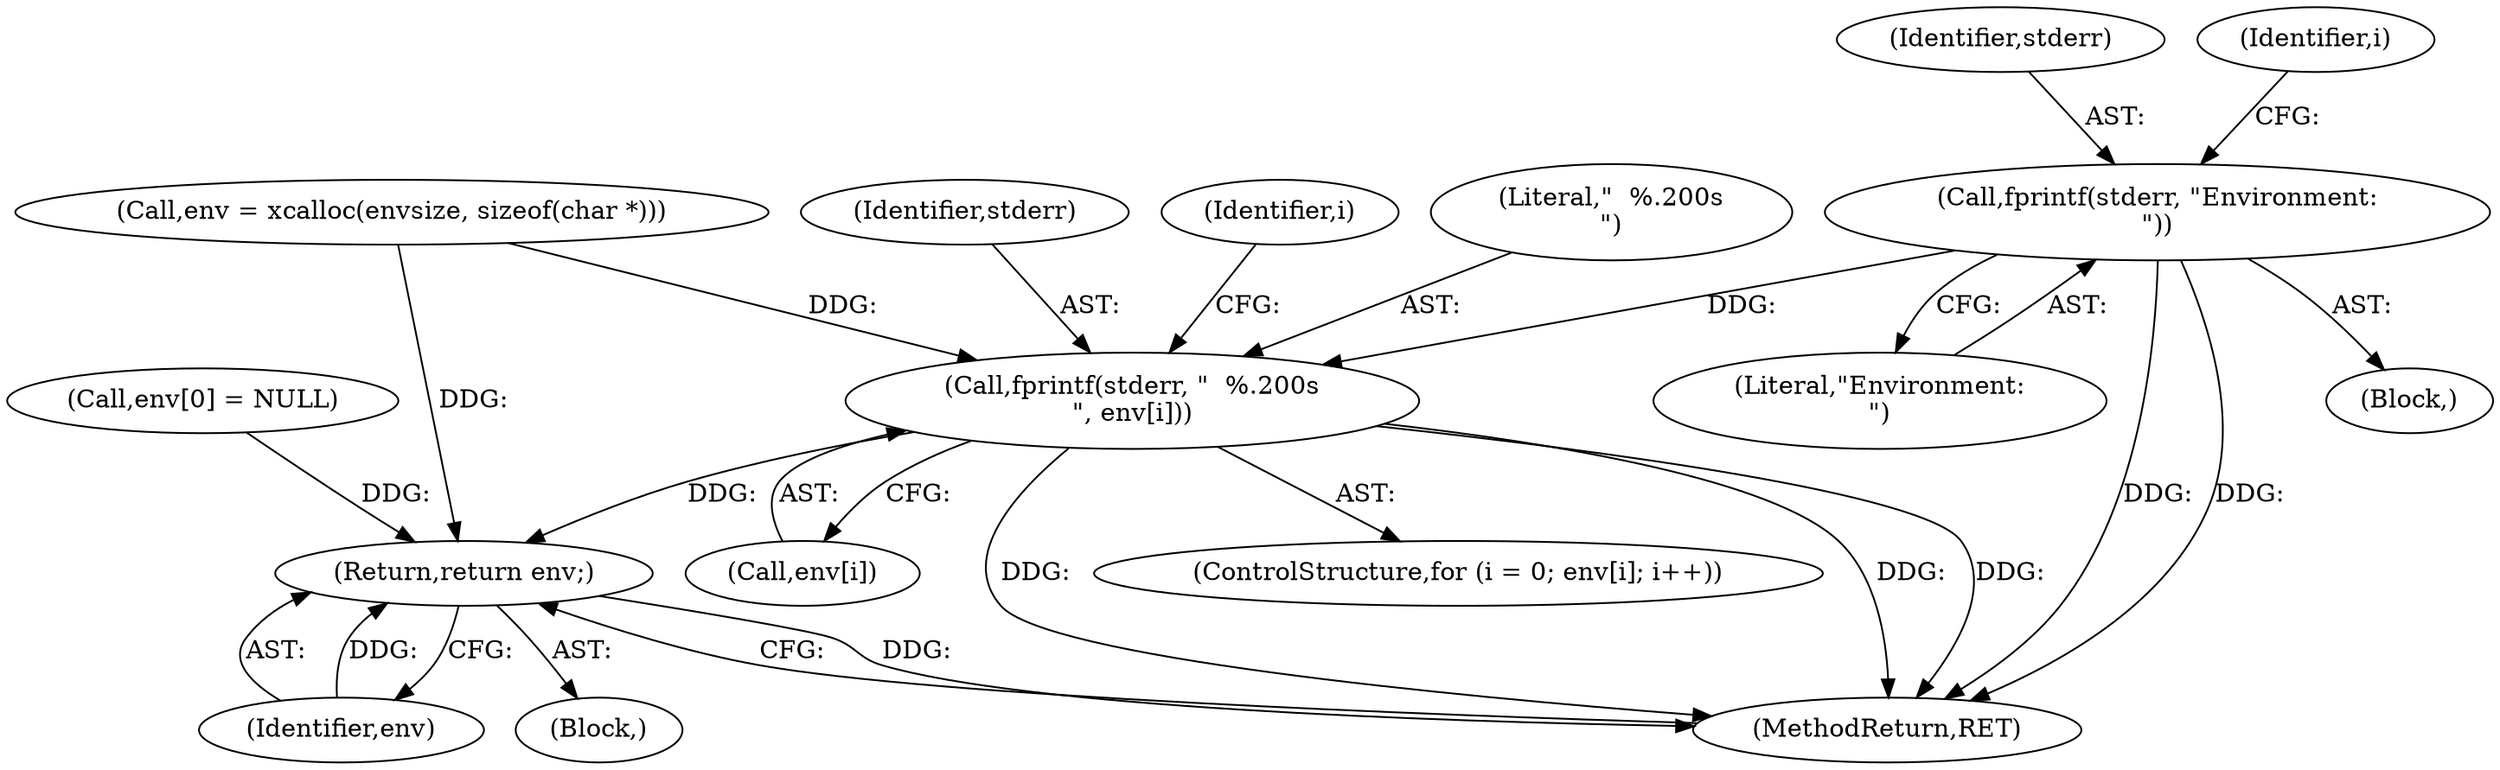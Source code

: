 digraph "0_mindrot_85bdcd7c92fe7ff133bbc4e10a65c91810f88755@API" {
"1000610" [label="(Call,fprintf(stderr, \"Environment:\n\"))"];
"1000622" [label="(Call,fprintf(stderr, \"  %.200s\n\", env[i]))"];
"1000628" [label="(Return,return env;)"];
"1000610" [label="(Call,fprintf(stderr, \"Environment:\n\"))"];
"1000611" [label="(Identifier,stderr)"];
"1000613" [label="(ControlStructure,for (i = 0; env[i]; i++))"];
"1000624" [label="(Literal,\"  %.200s\n\")"];
"1000625" [label="(Call,env[i])"];
"1000141" [label="(Call,env = xcalloc(envsize, sizeof(char *)))"];
"1000609" [label="(Block,)"];
"1000630" [label="(MethodReturn,RET)"];
"1000118" [label="(Block,)"];
"1000612" [label="(Literal,\"Environment:\n\")"];
"1000629" [label="(Identifier,env)"];
"1000628" [label="(Return,return env;)"];
"1000623" [label="(Identifier,stderr)"];
"1000621" [label="(Identifier,i)"];
"1000147" [label="(Call,env[0] = NULL)"];
"1000622" [label="(Call,fprintf(stderr, \"  %.200s\n\", env[i]))"];
"1000615" [label="(Identifier,i)"];
"1000610" -> "1000609"  [label="AST: "];
"1000610" -> "1000612"  [label="CFG: "];
"1000611" -> "1000610"  [label="AST: "];
"1000612" -> "1000610"  [label="AST: "];
"1000615" -> "1000610"  [label="CFG: "];
"1000610" -> "1000630"  [label="DDG: "];
"1000610" -> "1000630"  [label="DDG: "];
"1000610" -> "1000622"  [label="DDG: "];
"1000622" -> "1000613"  [label="AST: "];
"1000622" -> "1000625"  [label="CFG: "];
"1000623" -> "1000622"  [label="AST: "];
"1000624" -> "1000622"  [label="AST: "];
"1000625" -> "1000622"  [label="AST: "];
"1000621" -> "1000622"  [label="CFG: "];
"1000622" -> "1000630"  [label="DDG: "];
"1000622" -> "1000630"  [label="DDG: "];
"1000622" -> "1000630"  [label="DDG: "];
"1000141" -> "1000622"  [label="DDG: "];
"1000622" -> "1000628"  [label="DDG: "];
"1000628" -> "1000118"  [label="AST: "];
"1000628" -> "1000629"  [label="CFG: "];
"1000629" -> "1000628"  [label="AST: "];
"1000630" -> "1000628"  [label="CFG: "];
"1000628" -> "1000630"  [label="DDG: "];
"1000629" -> "1000628"  [label="DDG: "];
"1000141" -> "1000628"  [label="DDG: "];
"1000147" -> "1000628"  [label="DDG: "];
}
